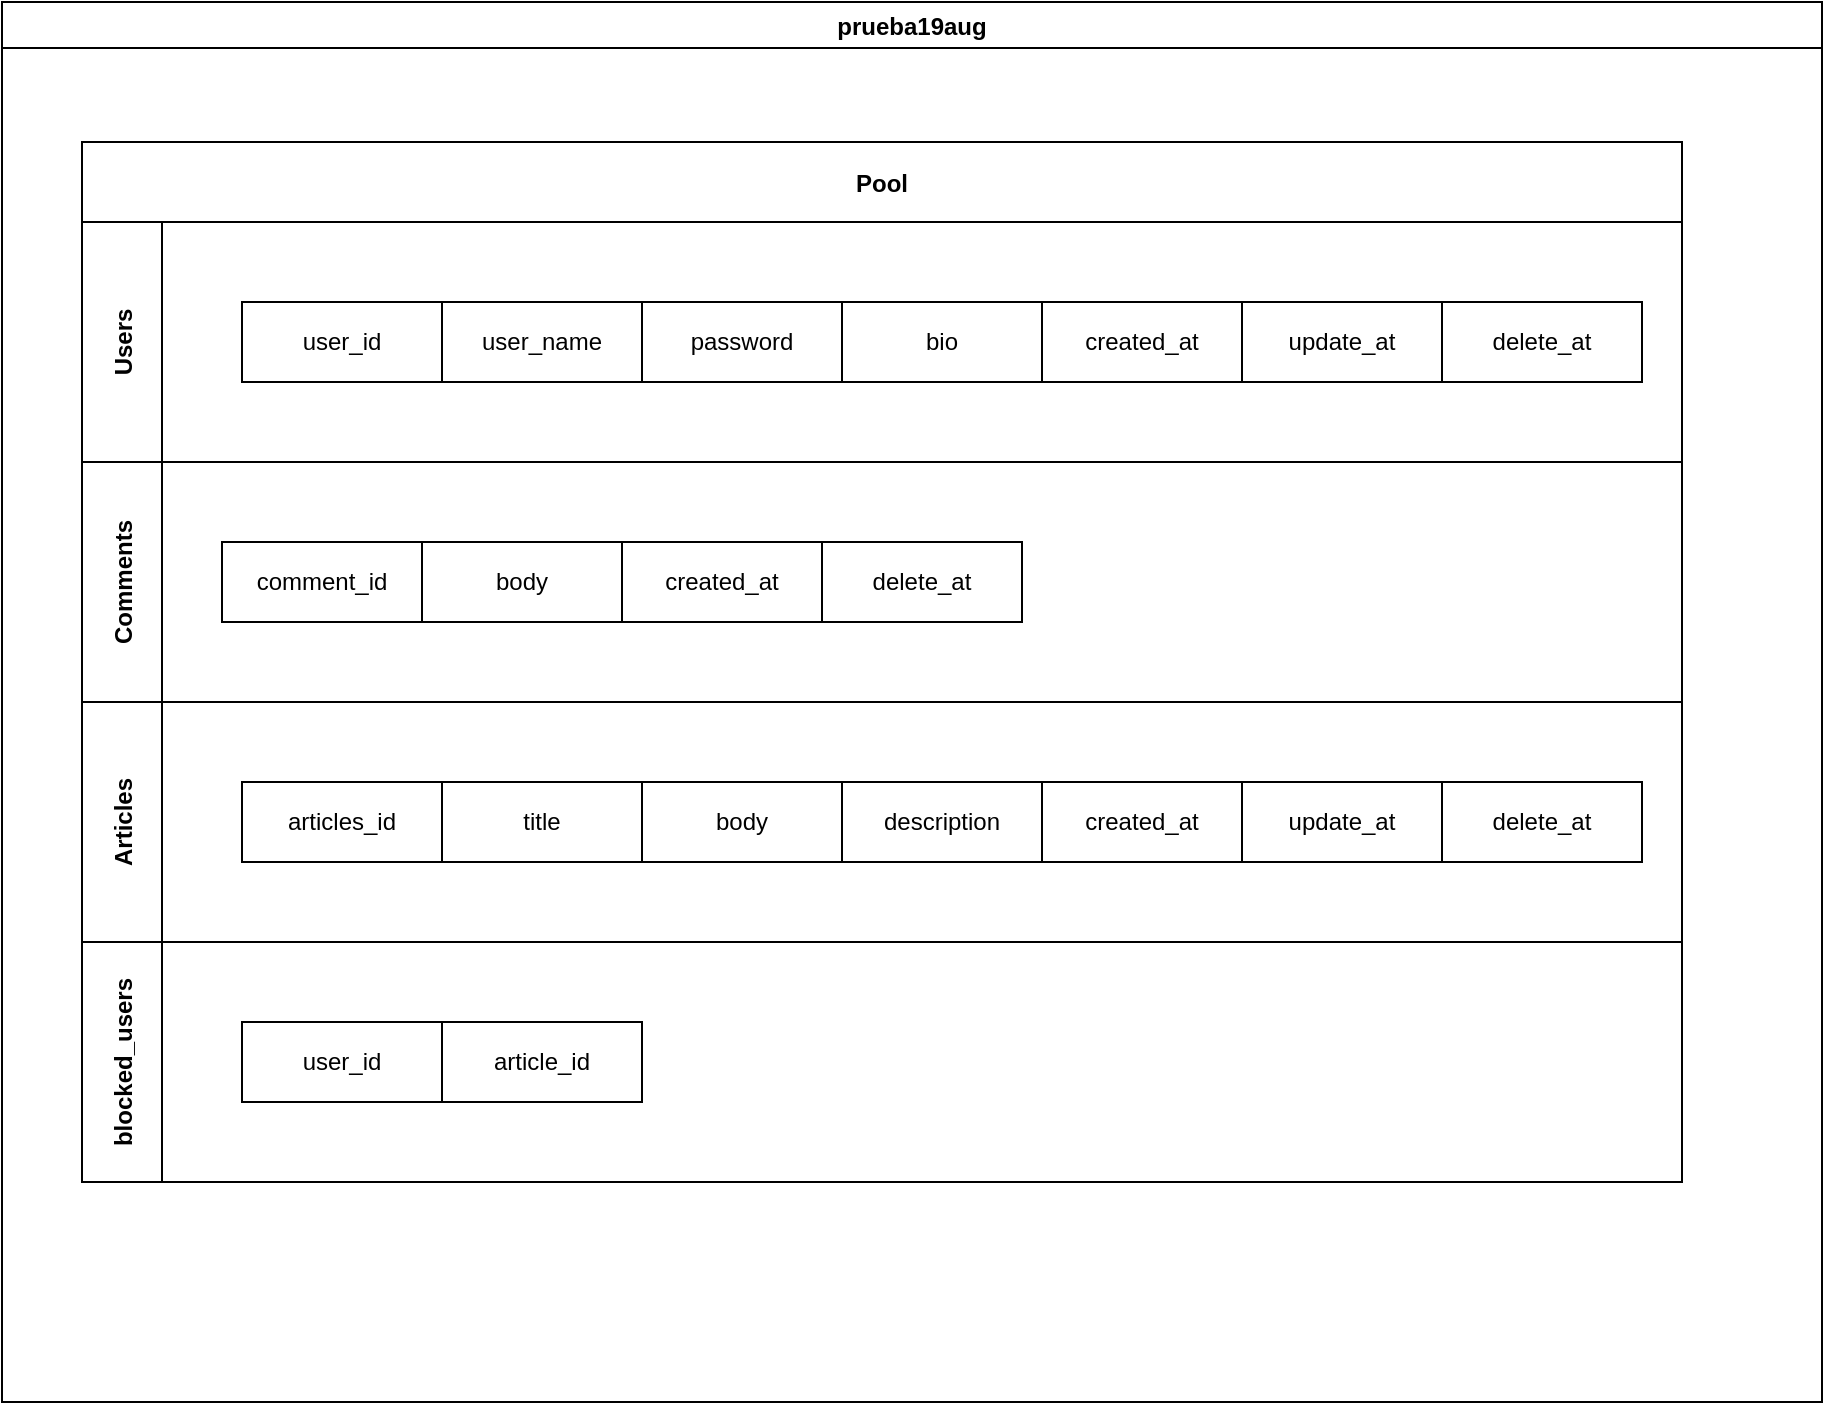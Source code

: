 <mxfile>
    <diagram id="RODyhdtvG1J-uTUDdDKB" name="Page-1">
        <mxGraphModel dx="990" dy="551" grid="1" gridSize="10" guides="1" tooltips="1" connect="1" arrows="1" fold="1" page="1" pageScale="1" pageWidth="827" pageHeight="1169" math="0" shadow="0">
            <root>
                <mxCell id="0"/>
                <mxCell id="1" parent="0"/>
                <mxCell id="2" value="prueba19aug" style="swimlane;labelBackgroundColor=default;" vertex="1" parent="1">
                    <mxGeometry x="120" y="50" width="910" height="700" as="geometry"/>
                </mxCell>
                <mxCell id="3" value="Pool" style="swimlane;childLayout=stackLayout;resizeParent=1;resizeParentMax=0;horizontal=1;startSize=40;horizontalStack=0;labelBackgroundColor=default;" vertex="1" parent="2">
                    <mxGeometry x="40" y="70" width="800" height="400" as="geometry"/>
                </mxCell>
                <mxCell id="4" value="Users" style="swimlane;startSize=40;horizontal=0;labelBackgroundColor=default;" vertex="1" parent="3">
                    <mxGeometry y="40" width="800" height="120" as="geometry"/>
                </mxCell>
                <mxCell id="7" value="user_id" style="whiteSpace=wrap;html=1;align=center;labelBackgroundColor=default;" vertex="1" parent="4">
                    <mxGeometry x="80" y="40" width="100" height="40" as="geometry"/>
                </mxCell>
                <mxCell id="9" value="user_name&lt;span style=&quot;color: rgba(0 , 0 , 0 , 0) ; font-family: monospace ; font-size: 0px&quot;&gt;%3CmxGraphModel%3E%3Croot%3E%3CmxCell%20id%3D%220%22%2F%3E%3CmxCell%20id%3D%221%22%20parent%3D%220%22%2F%3E%3CmxCell%20id%3D%222%22%20value%3D%22user_id%22%20style%3D%22whiteSpace%3Dwrap%3Bhtml%3D1%3Balign%3Dcenter%3BlabelBackgroundColor%3Ddefault%3B%22%20vertex%3D%221%22%20parent%3D%221%22%3E%3CmxGeometry%20x%3D%22240%22%20y%3D%22200%22%20width%3D%22100%22%20height%3D%2240%22%20as%3D%22geometry%22%2F%3E%3C%2FmxCell%3E%3C%2Froot%3E%3C%2FmxGraphModel%3E&lt;/span&gt;" style="whiteSpace=wrap;html=1;align=center;labelBackgroundColor=default;" vertex="1" parent="4">
                    <mxGeometry x="180" y="40" width="100" height="40" as="geometry"/>
                </mxCell>
                <mxCell id="10" value="password" style="whiteSpace=wrap;html=1;align=center;labelBackgroundColor=default;" vertex="1" parent="4">
                    <mxGeometry x="280" y="40" width="100" height="40" as="geometry"/>
                </mxCell>
                <mxCell id="11" value="bio" style="whiteSpace=wrap;html=1;align=center;labelBackgroundColor=default;" vertex="1" parent="4">
                    <mxGeometry x="380" y="40" width="100" height="40" as="geometry"/>
                </mxCell>
                <mxCell id="12" value="created_at" style="whiteSpace=wrap;html=1;align=center;labelBackgroundColor=default;" vertex="1" parent="4">
                    <mxGeometry x="480" y="40" width="100" height="40" as="geometry"/>
                </mxCell>
                <mxCell id="13" value="update_at" style="whiteSpace=wrap;html=1;align=center;labelBackgroundColor=default;" vertex="1" parent="4">
                    <mxGeometry x="580" y="40" width="100" height="40" as="geometry"/>
                </mxCell>
                <mxCell id="14" value="delete_at" style="whiteSpace=wrap;html=1;align=center;labelBackgroundColor=default;" vertex="1" parent="4">
                    <mxGeometry x="680" y="40" width="100" height="40" as="geometry"/>
                </mxCell>
                <mxCell id="5" value="Comments" style="swimlane;startSize=40;horizontal=0;labelBackgroundColor=default;" vertex="1" parent="3">
                    <mxGeometry y="160" width="800" height="120" as="geometry"/>
                </mxCell>
                <mxCell id="15" value="comment_id" style="whiteSpace=wrap;html=1;align=center;labelBackgroundColor=default;" vertex="1" parent="5">
                    <mxGeometry x="70" y="40" width="100" height="40" as="geometry"/>
                </mxCell>
                <mxCell id="16" value="body" style="whiteSpace=wrap;html=1;align=center;labelBackgroundColor=default;" vertex="1" parent="5">
                    <mxGeometry x="170" y="40" width="100" height="40" as="geometry"/>
                </mxCell>
                <mxCell id="19" value="created_at" style="whiteSpace=wrap;html=1;align=center;labelBackgroundColor=default;" vertex="1" parent="5">
                    <mxGeometry x="270" y="40" width="100" height="40" as="geometry"/>
                </mxCell>
                <mxCell id="21" value="delete_at" style="whiteSpace=wrap;html=1;align=center;labelBackgroundColor=default;" vertex="1" parent="5">
                    <mxGeometry x="370" y="40" width="100" height="40" as="geometry"/>
                </mxCell>
                <mxCell id="6" value="Articles" style="swimlane;startSize=40;horizontal=0;labelBackgroundColor=default;" vertex="1" parent="3">
                    <mxGeometry y="280" width="800" height="120" as="geometry"/>
                </mxCell>
                <mxCell id="30" value="articles_id" style="whiteSpace=wrap;html=1;align=center;labelBackgroundColor=default;" vertex="1" parent="6">
                    <mxGeometry x="80" y="40" width="100" height="40" as="geometry"/>
                </mxCell>
                <mxCell id="31" value="title" style="whiteSpace=wrap;html=1;align=center;labelBackgroundColor=default;" vertex="1" parent="6">
                    <mxGeometry x="180" y="40" width="100" height="40" as="geometry"/>
                </mxCell>
                <mxCell id="32" value="body" style="whiteSpace=wrap;html=1;align=center;labelBackgroundColor=default;" vertex="1" parent="6">
                    <mxGeometry x="280" y="40" width="100" height="40" as="geometry"/>
                </mxCell>
                <mxCell id="33" value="description" style="whiteSpace=wrap;html=1;align=center;labelBackgroundColor=default;" vertex="1" parent="6">
                    <mxGeometry x="380" y="40" width="100" height="40" as="geometry"/>
                </mxCell>
                <mxCell id="34" value="created_at" style="whiteSpace=wrap;html=1;align=center;labelBackgroundColor=default;" vertex="1" parent="6">
                    <mxGeometry x="480" y="40" width="100" height="40" as="geometry"/>
                </mxCell>
                <mxCell id="35" value="update_at" style="whiteSpace=wrap;html=1;align=center;labelBackgroundColor=default;" vertex="1" parent="6">
                    <mxGeometry x="580" y="40" width="100" height="40" as="geometry"/>
                </mxCell>
                <mxCell id="36" value="delete_at" style="whiteSpace=wrap;html=1;align=center;labelBackgroundColor=default;" vertex="1" parent="6">
                    <mxGeometry x="680" y="40" width="100" height="40" as="geometry"/>
                </mxCell>
                <mxCell id="37" value="blocked_users" style="swimlane;startSize=40;horizontal=0;labelBackgroundColor=default;" vertex="1" parent="2">
                    <mxGeometry x="40" y="470" width="800" height="120" as="geometry"/>
                </mxCell>
                <mxCell id="38" value="user_id" style="whiteSpace=wrap;html=1;align=center;labelBackgroundColor=default;" vertex="1" parent="37">
                    <mxGeometry x="80" y="40" width="100" height="40" as="geometry"/>
                </mxCell>
                <mxCell id="39" value="article_id" style="whiteSpace=wrap;html=1;align=center;labelBackgroundColor=default;" vertex="1" parent="37">
                    <mxGeometry x="180" y="40" width="100" height="40" as="geometry"/>
                </mxCell>
            </root>
        </mxGraphModel>
    </diagram>
</mxfile>